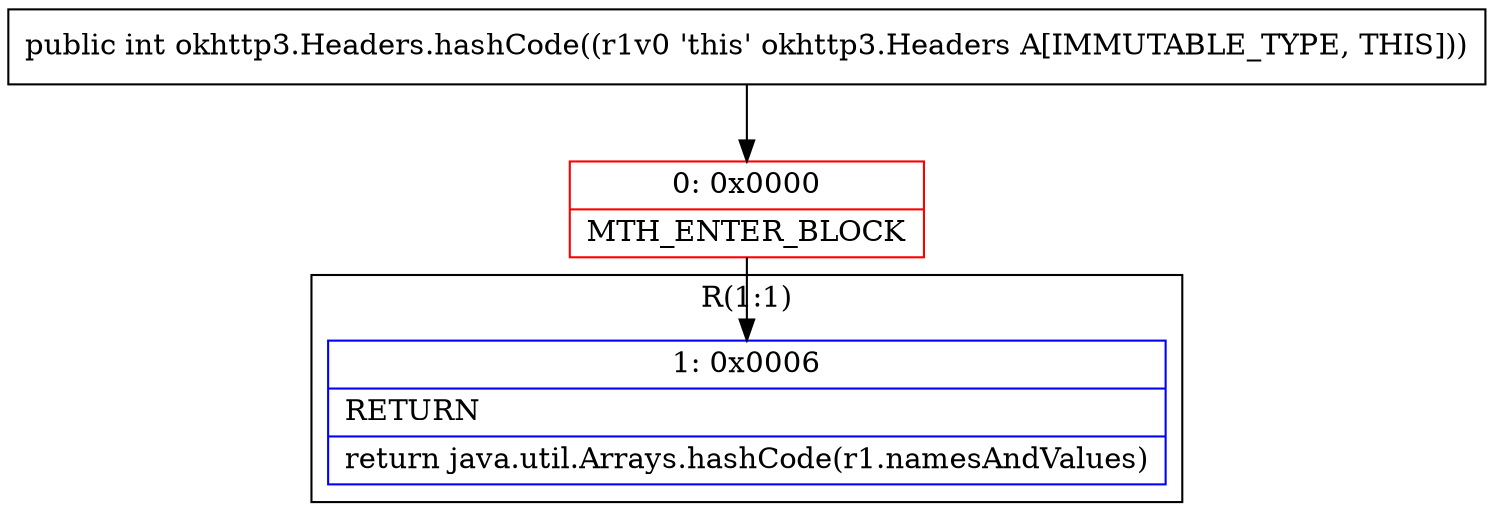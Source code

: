 digraph "CFG forokhttp3.Headers.hashCode()I" {
subgraph cluster_Region_1189464846 {
label = "R(1:1)";
node [shape=record,color=blue];
Node_1 [shape=record,label="{1\:\ 0x0006|RETURN\l|return java.util.Arrays.hashCode(r1.namesAndValues)\l}"];
}
Node_0 [shape=record,color=red,label="{0\:\ 0x0000|MTH_ENTER_BLOCK\l}"];
MethodNode[shape=record,label="{public int okhttp3.Headers.hashCode((r1v0 'this' okhttp3.Headers A[IMMUTABLE_TYPE, THIS])) }"];
MethodNode -> Node_0;
Node_0 -> Node_1;
}

